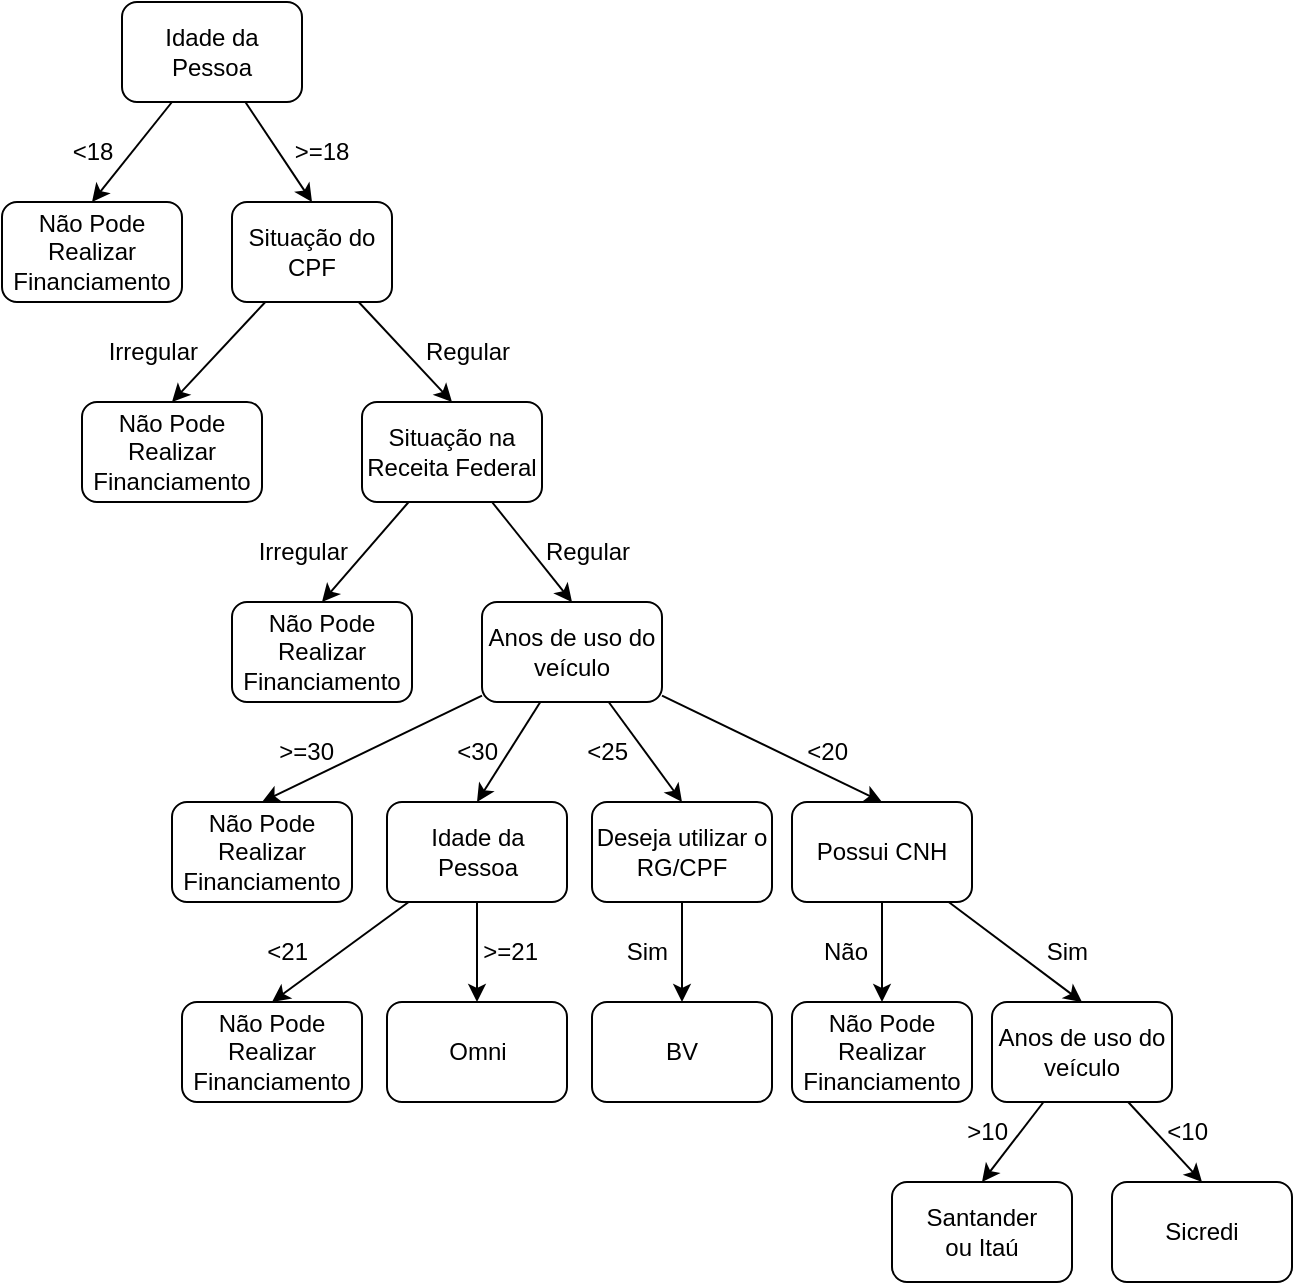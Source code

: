 <mxfile>
    <diagram id="gdjenpCYscjtsmnN4FRi" name="Page-1">
        <mxGraphModel dx="998" dy="660" grid="1" gridSize="10" guides="1" tooltips="1" connect="1" arrows="1" fold="1" page="1" pageScale="1" pageWidth="1200" pageHeight="1920" math="0" shadow="0">
            <root>
                <mxCell id="0"/>
                <mxCell id="1" parent="0"/>
                <mxCell id="6" value="Não Pode Realizar Financiamento" style="rounded=1;whiteSpace=wrap;html=1;" parent="1" vertex="1">
                    <mxGeometry x="305" y="140" width="90" height="50" as="geometry"/>
                </mxCell>
                <mxCell id="15" style="edgeStyle=none;html=1;entryX=0.5;entryY=0;entryDx=0;entryDy=0;" parent="1" source="7" target="14" edge="1">
                    <mxGeometry relative="1" as="geometry"/>
                </mxCell>
                <mxCell id="18" style="edgeStyle=none;html=1;entryX=0.5;entryY=0;entryDx=0;entryDy=0;" parent="1" source="7" target="17" edge="1">
                    <mxGeometry relative="1" as="geometry"/>
                </mxCell>
                <mxCell id="7" value="Situação do CPF" style="rounded=1;whiteSpace=wrap;html=1;" parent="1" vertex="1">
                    <mxGeometry x="420" y="140" width="80" height="50" as="geometry"/>
                </mxCell>
                <mxCell id="10" value="&amp;lt;18" style="text;html=1;strokeColor=none;fillColor=none;align=center;verticalAlign=middle;whiteSpace=wrap;rounded=0;" parent="1" vertex="1">
                    <mxGeometry x="332.5" y="100" width="35" height="30" as="geometry"/>
                </mxCell>
                <mxCell id="12" value="&amp;gt;=18" style="text;html=1;strokeColor=none;fillColor=none;align=center;verticalAlign=middle;whiteSpace=wrap;rounded=0;" parent="1" vertex="1">
                    <mxGeometry x="450" y="100" width="30" height="30" as="geometry"/>
                </mxCell>
                <mxCell id="14" value="Não Pode Realizar Financiamento" style="rounded=1;whiteSpace=wrap;html=1;" parent="1" vertex="1">
                    <mxGeometry x="345" y="240" width="90" height="50" as="geometry"/>
                </mxCell>
                <mxCell id="16" value="Irregular" style="text;html=1;strokeColor=none;fillColor=none;align=right;verticalAlign=middle;whiteSpace=wrap;rounded=0;" parent="1" vertex="1">
                    <mxGeometry x="345" y="200" width="60" height="30" as="geometry"/>
                </mxCell>
                <mxCell id="21" style="edgeStyle=none;html=1;entryX=0.5;entryY=0;entryDx=0;entryDy=0;" parent="1" source="17" target="20" edge="1">
                    <mxGeometry relative="1" as="geometry"/>
                </mxCell>
                <mxCell id="24" style="edgeStyle=none;html=1;entryX=0.5;entryY=0;entryDx=0;entryDy=0;" parent="1" source="17" target="23" edge="1">
                    <mxGeometry relative="1" as="geometry"/>
                </mxCell>
                <mxCell id="17" value="Situação na Receita Federal" style="rounded=1;whiteSpace=wrap;html=1;" parent="1" vertex="1">
                    <mxGeometry x="485" y="240" width="90" height="50" as="geometry"/>
                </mxCell>
                <mxCell id="19" value="Regular" style="text;html=1;strokeColor=none;fillColor=none;align=left;verticalAlign=middle;whiteSpace=wrap;rounded=0;" parent="1" vertex="1">
                    <mxGeometry x="515" y="200" width="60" height="30" as="geometry"/>
                </mxCell>
                <mxCell id="20" value="Não Pode Realizar Financiamento" style="rounded=1;whiteSpace=wrap;html=1;" parent="1" vertex="1">
                    <mxGeometry x="420" y="340" width="90" height="50" as="geometry"/>
                </mxCell>
                <mxCell id="22" value="Irregular" style="text;html=1;strokeColor=none;fillColor=none;align=right;verticalAlign=middle;whiteSpace=wrap;rounded=0;" parent="1" vertex="1">
                    <mxGeometry x="420" y="300" width="60" height="30" as="geometry"/>
                </mxCell>
                <mxCell id="33" style="edgeStyle=none;html=1;entryX=0.5;entryY=0;entryDx=0;entryDy=0;" parent="1" source="23" target="32" edge="1">
                    <mxGeometry relative="1" as="geometry"/>
                </mxCell>
                <mxCell id="47" style="edgeStyle=none;html=1;entryX=0.5;entryY=0;entryDx=0;entryDy=0;" parent="1" source="23" target="46" edge="1">
                    <mxGeometry relative="1" as="geometry"/>
                </mxCell>
                <mxCell id="76" style="edgeStyle=none;html=1;entryX=0.5;entryY=0;entryDx=0;entryDy=0;" edge="1" parent="1" source="23" target="71">
                    <mxGeometry relative="1" as="geometry"/>
                </mxCell>
                <mxCell id="78" style="edgeStyle=none;html=1;entryX=0.5;entryY=0;entryDx=0;entryDy=0;" edge="1" parent="1" source="23" target="77">
                    <mxGeometry relative="1" as="geometry"/>
                </mxCell>
                <mxCell id="23" value="Anos de uso do veículo" style="rounded=1;whiteSpace=wrap;html=1;" parent="1" vertex="1">
                    <mxGeometry x="545" y="340" width="90" height="50" as="geometry"/>
                </mxCell>
                <mxCell id="25" value="Regular" style="text;html=1;strokeColor=none;fillColor=none;align=left;verticalAlign=middle;whiteSpace=wrap;rounded=0;" parent="1" vertex="1">
                    <mxGeometry x="575" y="300" width="60" height="30" as="geometry"/>
                </mxCell>
                <mxCell id="29" value="&amp;lt;30" style="text;html=1;strokeColor=none;fillColor=none;align=right;verticalAlign=middle;whiteSpace=wrap;rounded=0;" parent="1" vertex="1">
                    <mxGeometry x="530" y="400" width="25" height="30" as="geometry"/>
                </mxCell>
                <mxCell id="54" style="edgeStyle=none;html=1;entryX=0.5;entryY=0;entryDx=0;entryDy=0;" parent="1" source="32" target="53" edge="1">
                    <mxGeometry relative="1" as="geometry"/>
                </mxCell>
                <mxCell id="58" style="edgeStyle=none;html=1;entryX=0.5;entryY=0;entryDx=0;entryDy=0;" parent="1" source="32" target="57" edge="1">
                    <mxGeometry relative="1" as="geometry"/>
                </mxCell>
                <mxCell id="32" value="Possui CNH" style="rounded=1;whiteSpace=wrap;html=1;" parent="1" vertex="1">
                    <mxGeometry x="700" y="440" width="90" height="50" as="geometry"/>
                </mxCell>
                <mxCell id="34" value="&amp;lt;25" style="text;html=1;strokeColor=none;fillColor=none;align=right;verticalAlign=middle;whiteSpace=wrap;rounded=0;" parent="1" vertex="1">
                    <mxGeometry x="600" y="400" width="20" height="30" as="geometry"/>
                </mxCell>
                <mxCell id="43" style="edgeStyle=none;html=1;entryX=0.5;entryY=0;entryDx=0;entryDy=0;" parent="1" source="42" target="6" edge="1">
                    <mxGeometry relative="1" as="geometry"/>
                </mxCell>
                <mxCell id="44" style="edgeStyle=none;html=1;entryX=0.5;entryY=0;entryDx=0;entryDy=0;" parent="1" source="42" target="7" edge="1">
                    <mxGeometry relative="1" as="geometry"/>
                </mxCell>
                <mxCell id="42" value="Idade da Pessoa" style="rounded=1;whiteSpace=wrap;html=1;" parent="1" vertex="1">
                    <mxGeometry x="365" y="40" width="90" height="50" as="geometry"/>
                </mxCell>
                <mxCell id="45" value="&amp;lt;20" style="text;html=1;strokeColor=none;fillColor=none;align=right;verticalAlign=middle;whiteSpace=wrap;rounded=0;" parent="1" vertex="1">
                    <mxGeometry x="710" y="400" width="20" height="30" as="geometry"/>
                </mxCell>
                <mxCell id="51" style="edgeStyle=none;html=1;entryX=0.5;entryY=0;entryDx=0;entryDy=0;" parent="1" source="46" target="50" edge="1">
                    <mxGeometry relative="1" as="geometry"/>
                </mxCell>
                <mxCell id="46" value="Deseja utilizar o RG/CPF" style="rounded=1;whiteSpace=wrap;html=1;" parent="1" vertex="1">
                    <mxGeometry x="600" y="440" width="90" height="50" as="geometry"/>
                </mxCell>
                <mxCell id="50" value="BV" style="rounded=1;whiteSpace=wrap;html=1;" parent="1" vertex="1">
                    <mxGeometry x="600" y="540" width="90" height="50" as="geometry"/>
                </mxCell>
                <mxCell id="52" value="Sim" style="text;html=1;strokeColor=none;fillColor=none;align=right;verticalAlign=middle;whiteSpace=wrap;rounded=0;" parent="1" vertex="1">
                    <mxGeometry x="610" y="500" width="30" height="30" as="geometry"/>
                </mxCell>
                <mxCell id="53" value="Não Pode Realizar Financiamento" style="rounded=1;whiteSpace=wrap;html=1;" parent="1" vertex="1">
                    <mxGeometry x="700" y="540" width="90" height="50" as="geometry"/>
                </mxCell>
                <mxCell id="55" value="Não" style="text;html=1;strokeColor=none;fillColor=none;align=right;verticalAlign=middle;whiteSpace=wrap;rounded=0;" parent="1" vertex="1">
                    <mxGeometry x="710" y="500" width="30" height="30" as="geometry"/>
                </mxCell>
                <mxCell id="63" style="edgeStyle=none;html=1;entryX=0.5;entryY=0;entryDx=0;entryDy=0;" parent="1" source="57" target="60" edge="1">
                    <mxGeometry relative="1" as="geometry"/>
                </mxCell>
                <mxCell id="64" style="edgeStyle=none;html=1;entryX=0.5;entryY=0;entryDx=0;entryDy=0;" parent="1" source="57" target="62" edge="1">
                    <mxGeometry relative="1" as="geometry"/>
                </mxCell>
                <mxCell id="57" value="Anos de uso do veículo" style="rounded=1;whiteSpace=wrap;html=1;" parent="1" vertex="1">
                    <mxGeometry x="800" y="540" width="90" height="50" as="geometry"/>
                </mxCell>
                <mxCell id="59" value="Sim" style="text;html=1;strokeColor=none;fillColor=none;align=right;verticalAlign=middle;whiteSpace=wrap;rounded=0;" parent="1" vertex="1">
                    <mxGeometry x="820" y="500" width="30" height="30" as="geometry"/>
                </mxCell>
                <mxCell id="60" value="Santander&lt;br&gt;ou Itaú" style="rounded=1;whiteSpace=wrap;html=1;" parent="1" vertex="1">
                    <mxGeometry x="750" y="630" width="90" height="50" as="geometry"/>
                </mxCell>
                <mxCell id="62" value="Sicredi" style="rounded=1;whiteSpace=wrap;html=1;" parent="1" vertex="1">
                    <mxGeometry x="860" y="630" width="90" height="50" as="geometry"/>
                </mxCell>
                <mxCell id="65" value="&amp;gt;10" style="text;html=1;strokeColor=none;fillColor=none;align=right;verticalAlign=middle;whiteSpace=wrap;rounded=0;" parent="1" vertex="1">
                    <mxGeometry x="780" y="590" width="30" height="30" as="geometry"/>
                </mxCell>
                <mxCell id="66" value="&amp;lt;10" style="text;html=1;strokeColor=none;fillColor=none;align=right;verticalAlign=middle;whiteSpace=wrap;rounded=0;" parent="1" vertex="1">
                    <mxGeometry x="880" y="590" width="30" height="30" as="geometry"/>
                </mxCell>
                <mxCell id="69" style="edgeStyle=none;html=1;entryX=0.5;entryY=0;entryDx=0;entryDy=0;" edge="1" parent="1" source="71" target="72">
                    <mxGeometry relative="1" as="geometry"/>
                </mxCell>
                <mxCell id="70" style="edgeStyle=none;html=1;entryX=0.5;entryY=0;entryDx=0;entryDy=0;" edge="1" parent="1" source="71" target="73">
                    <mxGeometry relative="1" as="geometry"/>
                </mxCell>
                <mxCell id="71" value="Idade da Pessoa" style="rounded=1;whiteSpace=wrap;html=1;" vertex="1" parent="1">
                    <mxGeometry x="497.5" y="440" width="90" height="50" as="geometry"/>
                </mxCell>
                <mxCell id="72" value="Não Pode Realizar Financiamento" style="rounded=1;whiteSpace=wrap;html=1;" vertex="1" parent="1">
                    <mxGeometry x="395" y="540" width="90" height="50" as="geometry"/>
                </mxCell>
                <mxCell id="73" value="Omni" style="rounded=1;whiteSpace=wrap;html=1;" vertex="1" parent="1">
                    <mxGeometry x="497.5" y="540" width="90" height="50" as="geometry"/>
                </mxCell>
                <mxCell id="74" value="&amp;gt;=21" style="text;html=1;strokeColor=none;fillColor=none;align=right;verticalAlign=middle;whiteSpace=wrap;rounded=0;" vertex="1" parent="1">
                    <mxGeometry x="545" y="500" width="30" height="30" as="geometry"/>
                </mxCell>
                <mxCell id="75" value="&amp;lt;21" style="text;html=1;strokeColor=none;fillColor=none;align=right;verticalAlign=middle;whiteSpace=wrap;rounded=0;" vertex="1" parent="1">
                    <mxGeometry x="430" y="500" width="30" height="30" as="geometry"/>
                </mxCell>
                <mxCell id="77" value="Não Pode Realizar Financiamento" style="rounded=1;whiteSpace=wrap;html=1;" vertex="1" parent="1">
                    <mxGeometry x="390" y="440" width="90" height="50" as="geometry"/>
                </mxCell>
                <mxCell id="79" value="&amp;gt;=30" style="text;html=1;strokeColor=none;fillColor=none;align=right;verticalAlign=middle;whiteSpace=wrap;rounded=0;" vertex="1" parent="1">
                    <mxGeometry x="447.5" y="400" width="25" height="30" as="geometry"/>
                </mxCell>
            </root>
        </mxGraphModel>
    </diagram>
</mxfile>